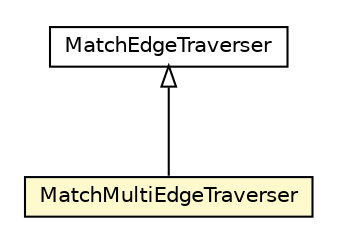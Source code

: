 #!/usr/local/bin/dot
#
# Class diagram 
# Generated by UMLGraph version R5_6-24-gf6e263 (http://www.umlgraph.org/)
#

digraph G {
	edge [fontname="Helvetica",fontsize=10,labelfontname="Helvetica",labelfontsize=10];
	node [fontname="Helvetica",fontsize=10,shape=plaintext];
	nodesep=0.25;
	ranksep=0.5;
	// com.orientechnologies.orient.core.sql.executor.MatchMultiEdgeTraverser
	c1124262 [label=<<table title="com.orientechnologies.orient.core.sql.executor.MatchMultiEdgeTraverser" border="0" cellborder="1" cellspacing="0" cellpadding="2" port="p" bgcolor="lemonChiffon" href="./MatchMultiEdgeTraverser.html">
		<tr><td><table border="0" cellspacing="0" cellpadding="1">
<tr><td align="center" balign="center"> MatchMultiEdgeTraverser </td></tr>
		</table></td></tr>
		</table>>, URL="./MatchMultiEdgeTraverser.html", fontname="Helvetica", fontcolor="black", fontsize=10.0];
	// com.orientechnologies.orient.core.sql.executor.MatchEdgeTraverser
	c1124296 [label=<<table title="com.orientechnologies.orient.core.sql.executor.MatchEdgeTraverser" border="0" cellborder="1" cellspacing="0" cellpadding="2" port="p" href="./MatchEdgeTraverser.html">
		<tr><td><table border="0" cellspacing="0" cellpadding="1">
<tr><td align="center" balign="center"> MatchEdgeTraverser </td></tr>
		</table></td></tr>
		</table>>, URL="./MatchEdgeTraverser.html", fontname="Helvetica", fontcolor="black", fontsize=10.0];
	//com.orientechnologies.orient.core.sql.executor.MatchMultiEdgeTraverser extends com.orientechnologies.orient.core.sql.executor.MatchEdgeTraverser
	c1124296:p -> c1124262:p [dir=back,arrowtail=empty];
}


